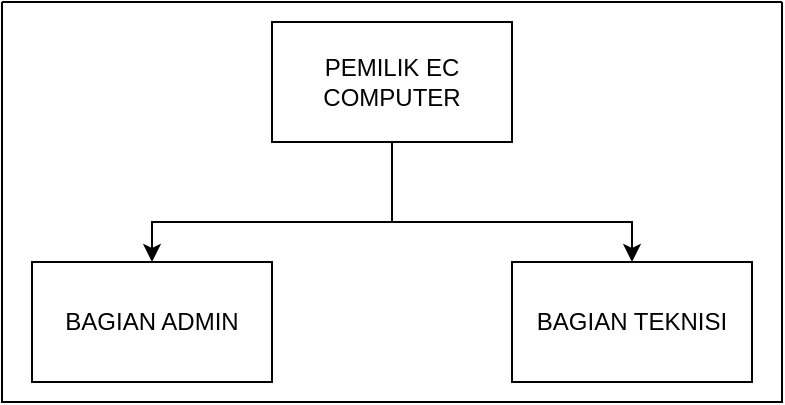 <mxfile version="24.4.15" type="github">
  <diagram name="Page-1" id="zaWklGw444w4HPKDfQCg">
    <mxGraphModel dx="765" dy="370" grid="1" gridSize="10" guides="1" tooltips="1" connect="1" arrows="1" fold="1" page="1" pageScale="1" pageWidth="850" pageHeight="1100" math="0" shadow="0">
      <root>
        <mxCell id="0" />
        <mxCell id="1" parent="0" />
        <mxCell id="NHguR0aR2s1_JDpPaNEO-3" value="" style="edgeStyle=orthogonalEdgeStyle;rounded=0;orthogonalLoop=1;jettySize=auto;html=1;exitX=0.5;exitY=1;exitDx=0;exitDy=0;" edge="1" parent="1" source="NHguR0aR2s1_JDpPaNEO-1" target="NHguR0aR2s1_JDpPaNEO-2">
          <mxGeometry relative="1" as="geometry">
            <Array as="points">
              <mxPoint x="440" y="180" />
              <mxPoint x="320" y="180" />
            </Array>
          </mxGeometry>
        </mxCell>
        <mxCell id="NHguR0aR2s1_JDpPaNEO-7" style="edgeStyle=orthogonalEdgeStyle;rounded=0;orthogonalLoop=1;jettySize=auto;html=1;entryX=0.5;entryY=0;entryDx=0;entryDy=0;" edge="1" parent="1" source="NHguR0aR2s1_JDpPaNEO-1" target="NHguR0aR2s1_JDpPaNEO-6">
          <mxGeometry relative="1" as="geometry">
            <Array as="points">
              <mxPoint x="440" y="180" />
              <mxPoint x="560" y="180" />
            </Array>
          </mxGeometry>
        </mxCell>
        <mxCell id="NHguR0aR2s1_JDpPaNEO-1" value="PEMILIK EC COMPUTER" style="rounded=0;whiteSpace=wrap;html=1;" vertex="1" parent="1">
          <mxGeometry x="380" y="80" width="120" height="60" as="geometry" />
        </mxCell>
        <mxCell id="NHguR0aR2s1_JDpPaNEO-2" value="BAGIAN ADMIN" style="rounded=0;whiteSpace=wrap;html=1;" vertex="1" parent="1">
          <mxGeometry x="260" y="200" width="120" height="60" as="geometry" />
        </mxCell>
        <mxCell id="NHguR0aR2s1_JDpPaNEO-6" value="BAGIAN TEKNISI" style="rounded=0;whiteSpace=wrap;html=1;" vertex="1" parent="1">
          <mxGeometry x="500" y="200" width="120" height="60" as="geometry" />
        </mxCell>
        <mxCell id="NHguR0aR2s1_JDpPaNEO-8" value="" style="swimlane;startSize=0;" vertex="1" parent="1">
          <mxGeometry x="245" y="70" width="390" height="200" as="geometry" />
        </mxCell>
      </root>
    </mxGraphModel>
  </diagram>
</mxfile>
